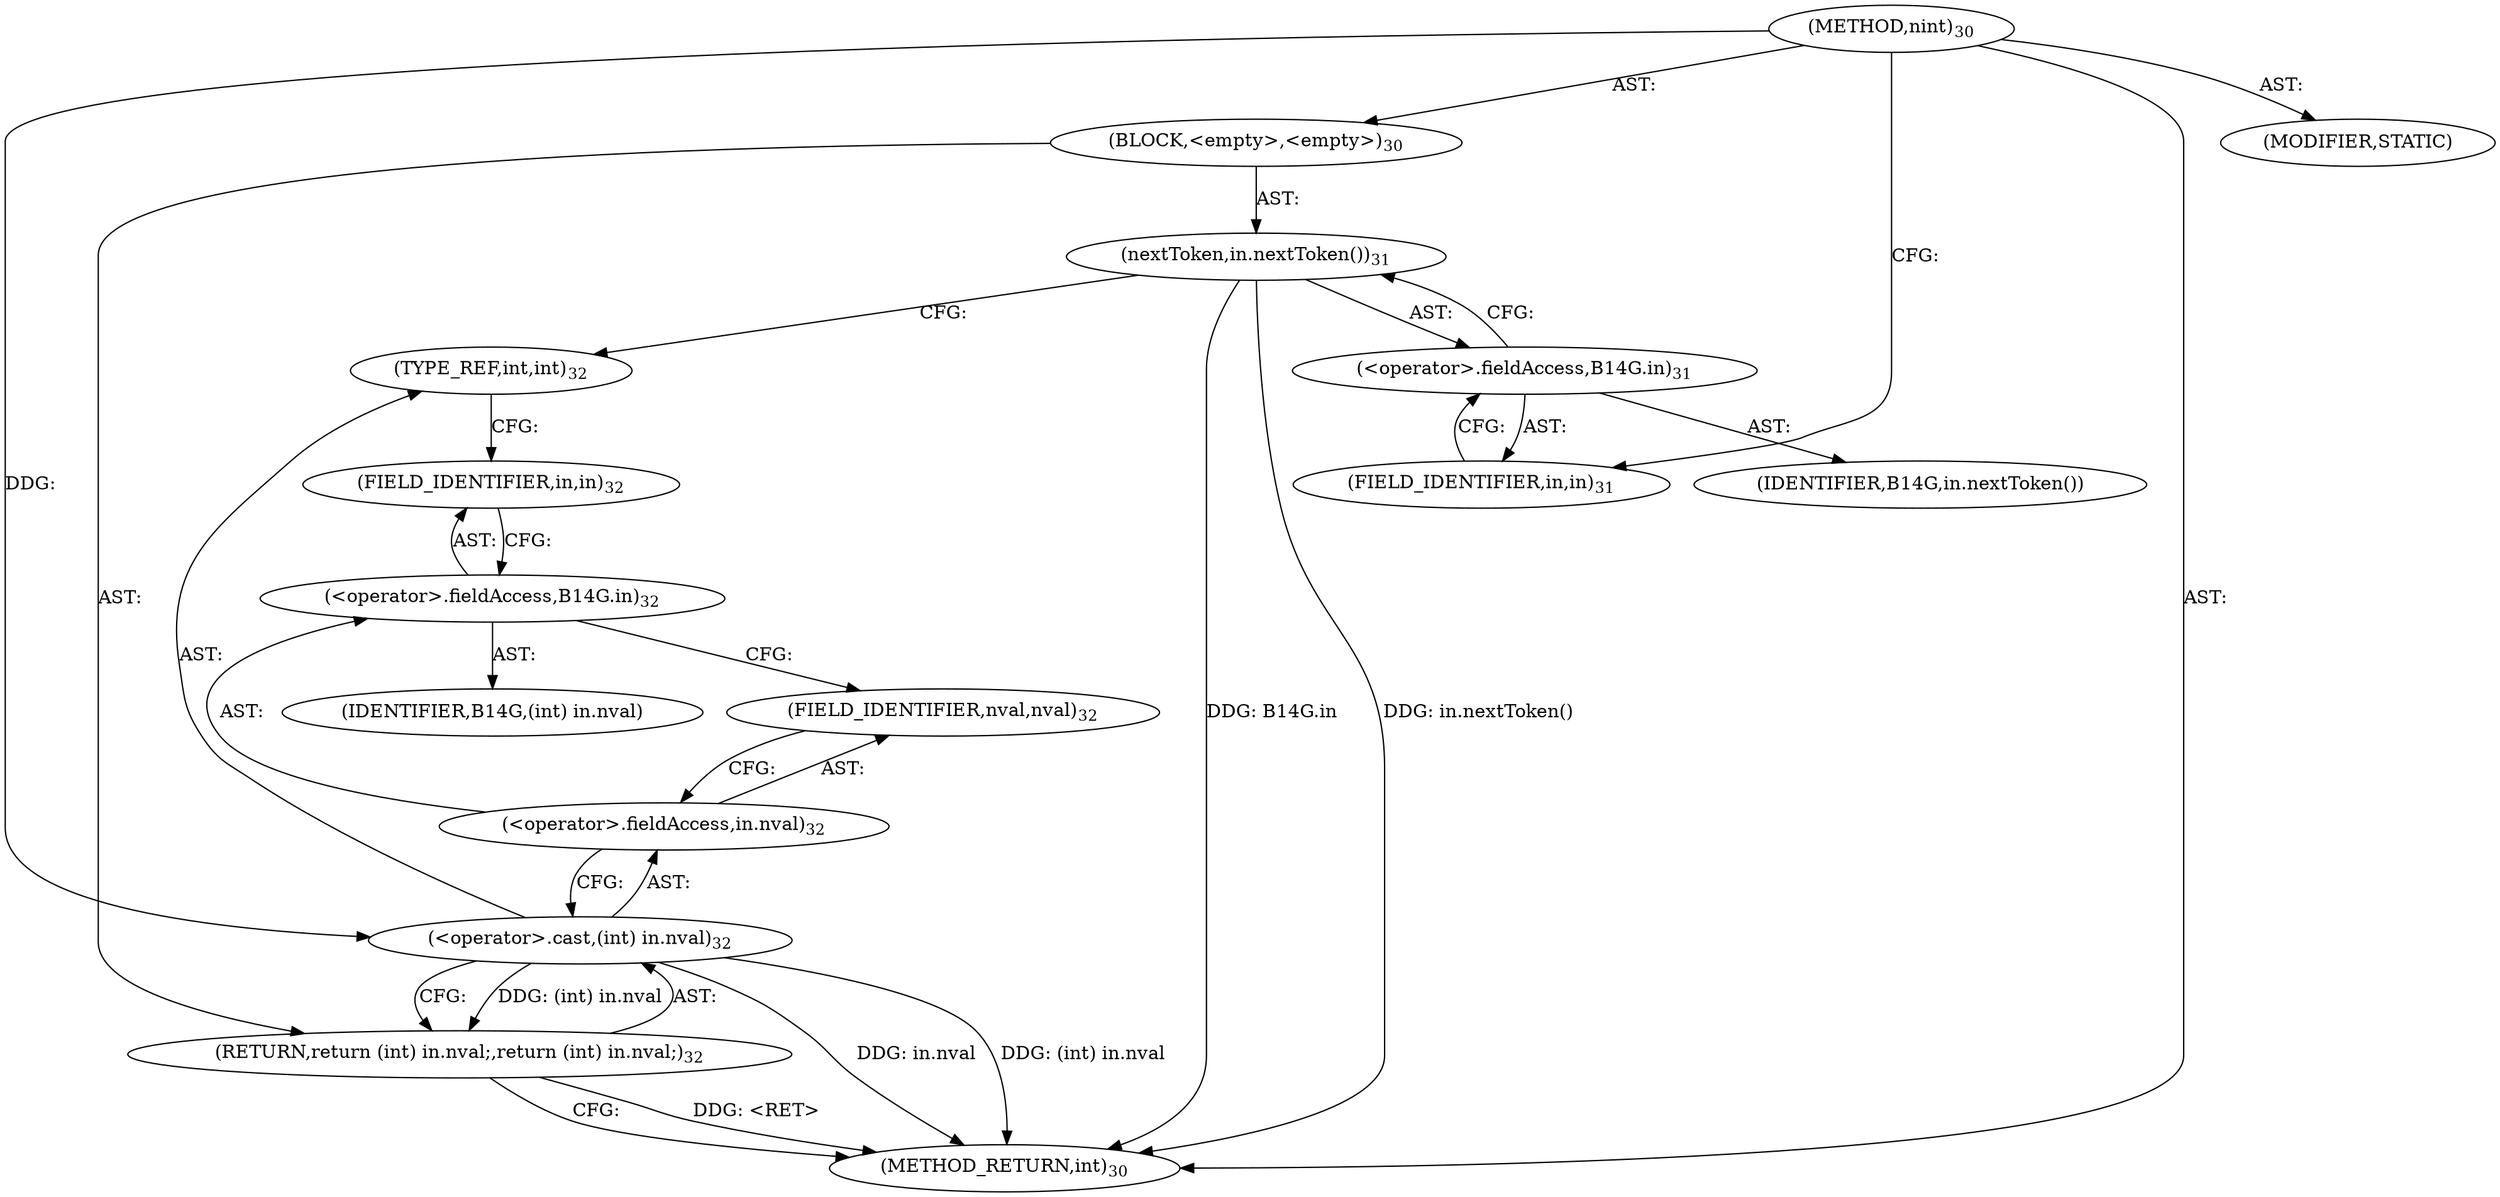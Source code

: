 digraph "nint" {  
"113" [label = <(METHOD,nint)<SUB>30</SUB>> ]
"114" [label = <(BLOCK,&lt;empty&gt;,&lt;empty&gt;)<SUB>30</SUB>> ]
"115" [label = <(nextToken,in.nextToken())<SUB>31</SUB>> ]
"116" [label = <(&lt;operator&gt;.fieldAccess,B14G.in)<SUB>31</SUB>> ]
"117" [label = <(IDENTIFIER,B14G,in.nextToken())> ]
"118" [label = <(FIELD_IDENTIFIER,in,in)<SUB>31</SUB>> ]
"119" [label = <(RETURN,return (int) in.nval;,return (int) in.nval;)<SUB>32</SUB>> ]
"120" [label = <(&lt;operator&gt;.cast,(int) in.nval)<SUB>32</SUB>> ]
"121" [label = <(TYPE_REF,int,int)<SUB>32</SUB>> ]
"122" [label = <(&lt;operator&gt;.fieldAccess,in.nval)<SUB>32</SUB>> ]
"123" [label = <(&lt;operator&gt;.fieldAccess,B14G.in)<SUB>32</SUB>> ]
"124" [label = <(IDENTIFIER,B14G,(int) in.nval)> ]
"125" [label = <(FIELD_IDENTIFIER,in,in)<SUB>32</SUB>> ]
"126" [label = <(FIELD_IDENTIFIER,nval,nval)<SUB>32</SUB>> ]
"127" [label = <(MODIFIER,STATIC)> ]
"128" [label = <(METHOD_RETURN,int)<SUB>30</SUB>> ]
  "113" -> "114"  [ label = "AST: "] 
  "113" -> "127"  [ label = "AST: "] 
  "113" -> "128"  [ label = "AST: "] 
  "114" -> "115"  [ label = "AST: "] 
  "114" -> "119"  [ label = "AST: "] 
  "115" -> "116"  [ label = "AST: "] 
  "116" -> "117"  [ label = "AST: "] 
  "116" -> "118"  [ label = "AST: "] 
  "119" -> "120"  [ label = "AST: "] 
  "120" -> "121"  [ label = "AST: "] 
  "120" -> "122"  [ label = "AST: "] 
  "122" -> "123"  [ label = "AST: "] 
  "122" -> "126"  [ label = "AST: "] 
  "123" -> "124"  [ label = "AST: "] 
  "123" -> "125"  [ label = "AST: "] 
  "115" -> "121"  [ label = "CFG: "] 
  "119" -> "128"  [ label = "CFG: "] 
  "116" -> "115"  [ label = "CFG: "] 
  "120" -> "119"  [ label = "CFG: "] 
  "118" -> "116"  [ label = "CFG: "] 
  "121" -> "125"  [ label = "CFG: "] 
  "122" -> "120"  [ label = "CFG: "] 
  "123" -> "126"  [ label = "CFG: "] 
  "126" -> "122"  [ label = "CFG: "] 
  "125" -> "123"  [ label = "CFG: "] 
  "113" -> "118"  [ label = "CFG: "] 
  "119" -> "128"  [ label = "DDG: &lt;RET&gt;"] 
  "115" -> "128"  [ label = "DDG: B14G.in"] 
  "115" -> "128"  [ label = "DDG: in.nextToken()"] 
  "120" -> "128"  [ label = "DDG: in.nval"] 
  "120" -> "128"  [ label = "DDG: (int) in.nval"] 
  "120" -> "119"  [ label = "DDG: (int) in.nval"] 
  "113" -> "120"  [ label = "DDG: "] 
}
